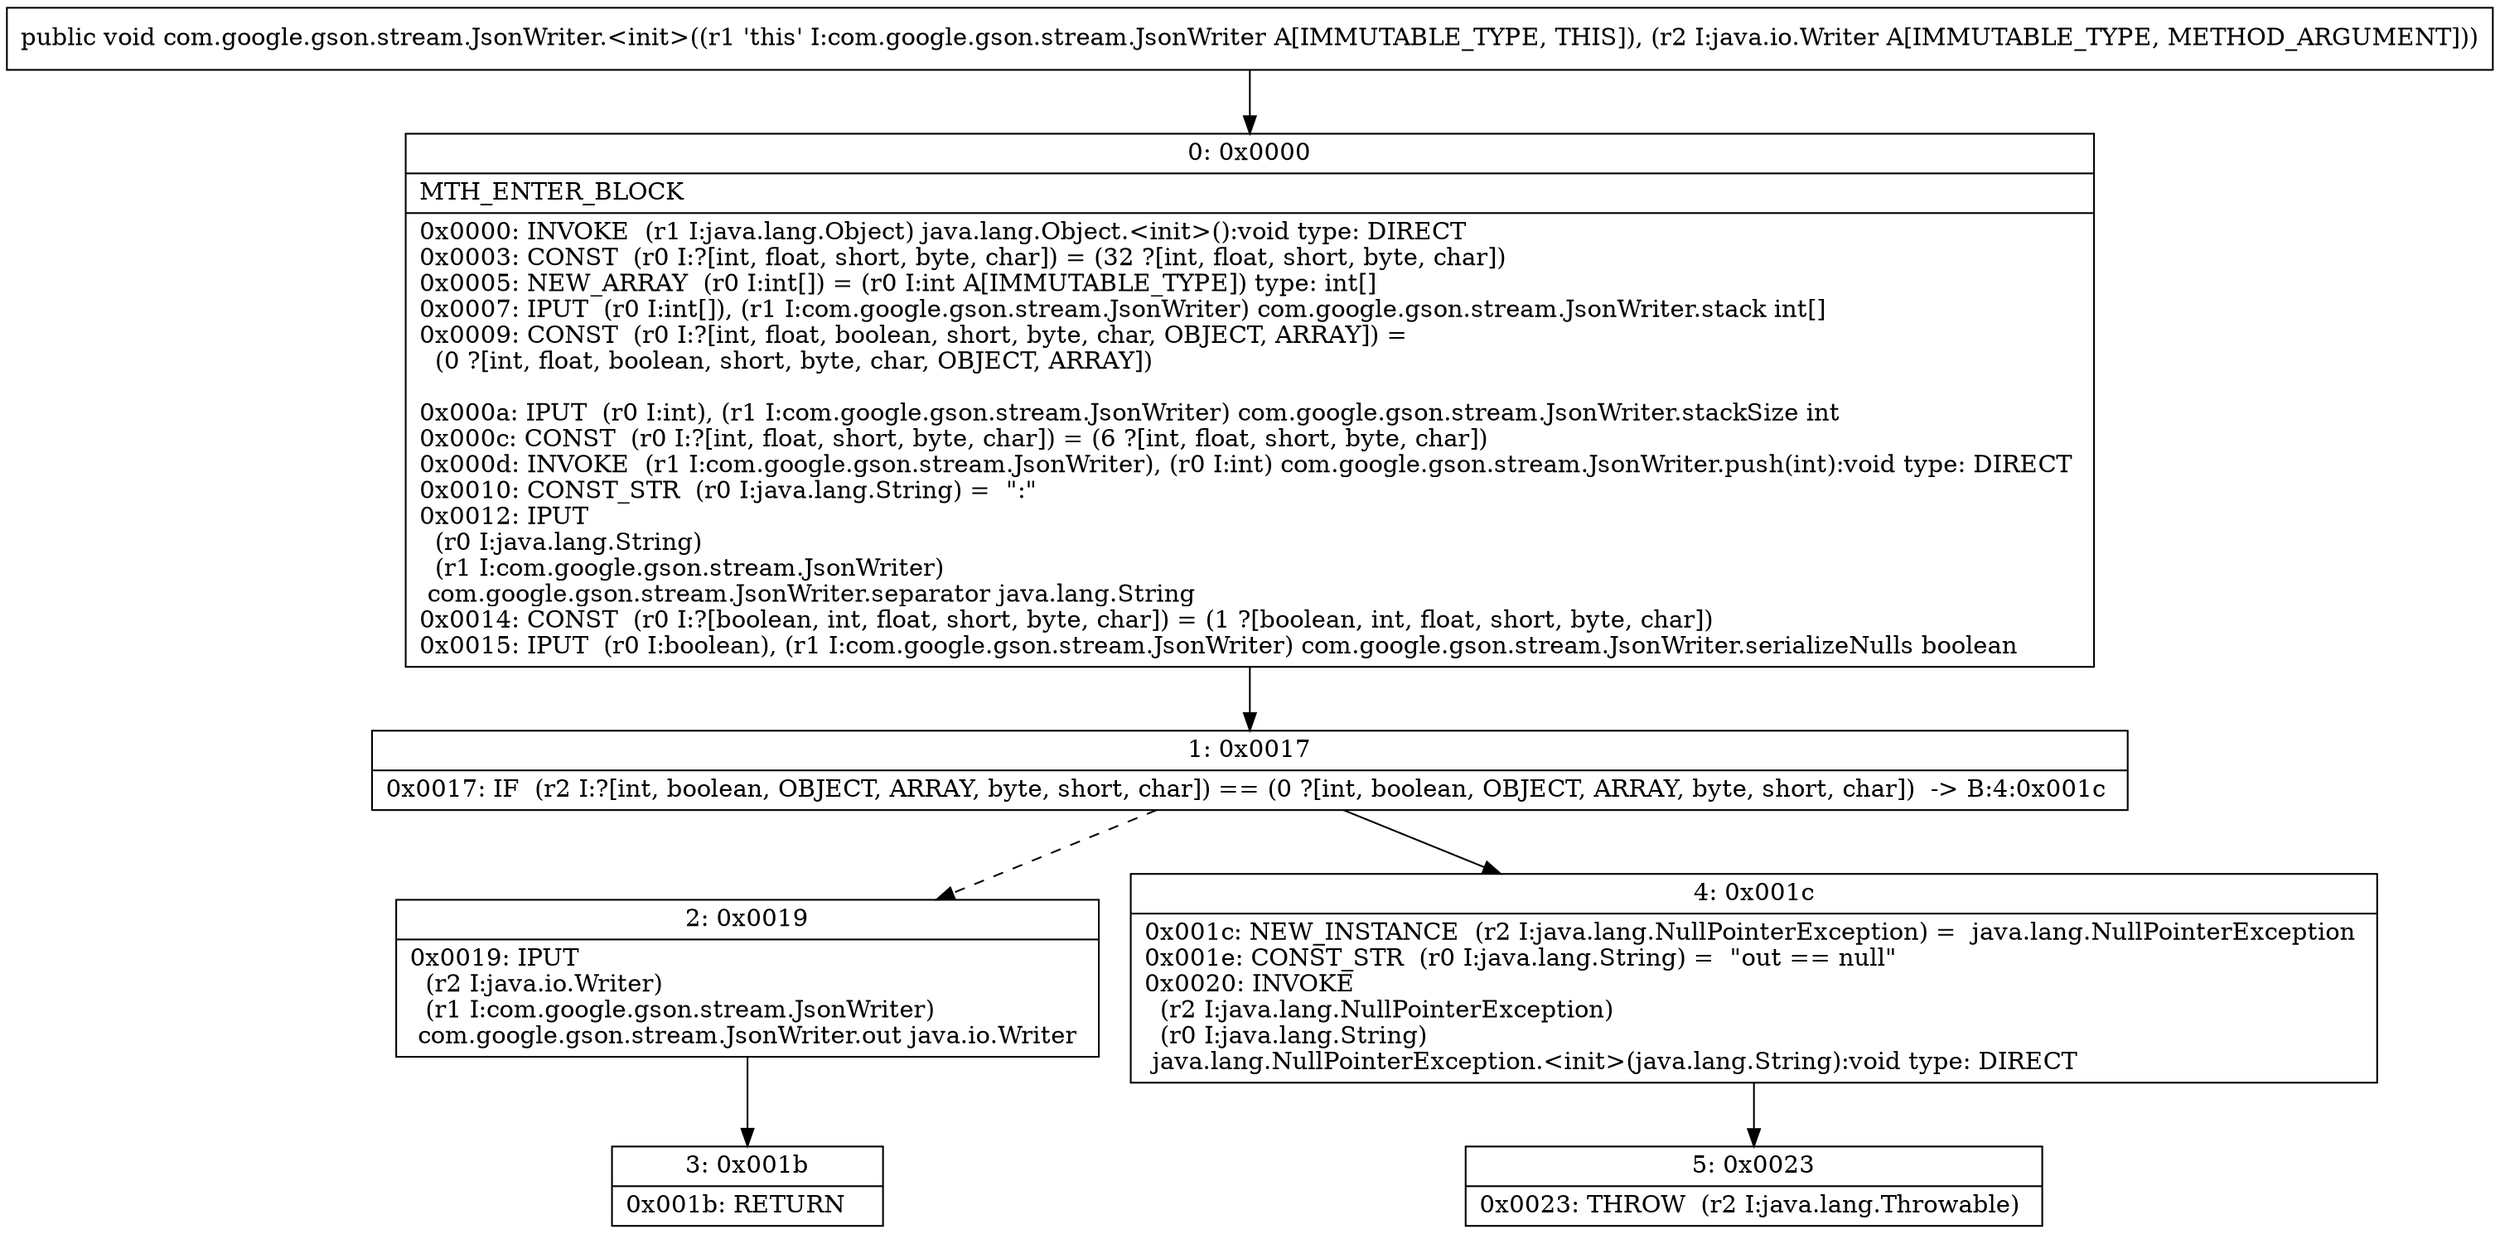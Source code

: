 digraph "CFG forcom.google.gson.stream.JsonWriter.\<init\>(Ljava\/io\/Writer;)V" {
Node_0 [shape=record,label="{0\:\ 0x0000|MTH_ENTER_BLOCK\l|0x0000: INVOKE  (r1 I:java.lang.Object) java.lang.Object.\<init\>():void type: DIRECT \l0x0003: CONST  (r0 I:?[int, float, short, byte, char]) = (32 ?[int, float, short, byte, char]) \l0x0005: NEW_ARRAY  (r0 I:int[]) = (r0 I:int A[IMMUTABLE_TYPE]) type: int[] \l0x0007: IPUT  (r0 I:int[]), (r1 I:com.google.gson.stream.JsonWriter) com.google.gson.stream.JsonWriter.stack int[] \l0x0009: CONST  (r0 I:?[int, float, boolean, short, byte, char, OBJECT, ARRAY]) = \l  (0 ?[int, float, boolean, short, byte, char, OBJECT, ARRAY])\l \l0x000a: IPUT  (r0 I:int), (r1 I:com.google.gson.stream.JsonWriter) com.google.gson.stream.JsonWriter.stackSize int \l0x000c: CONST  (r0 I:?[int, float, short, byte, char]) = (6 ?[int, float, short, byte, char]) \l0x000d: INVOKE  (r1 I:com.google.gson.stream.JsonWriter), (r0 I:int) com.google.gson.stream.JsonWriter.push(int):void type: DIRECT \l0x0010: CONST_STR  (r0 I:java.lang.String) =  \":\" \l0x0012: IPUT  \l  (r0 I:java.lang.String)\l  (r1 I:com.google.gson.stream.JsonWriter)\l com.google.gson.stream.JsonWriter.separator java.lang.String \l0x0014: CONST  (r0 I:?[boolean, int, float, short, byte, char]) = (1 ?[boolean, int, float, short, byte, char]) \l0x0015: IPUT  (r0 I:boolean), (r1 I:com.google.gson.stream.JsonWriter) com.google.gson.stream.JsonWriter.serializeNulls boolean \l}"];
Node_1 [shape=record,label="{1\:\ 0x0017|0x0017: IF  (r2 I:?[int, boolean, OBJECT, ARRAY, byte, short, char]) == (0 ?[int, boolean, OBJECT, ARRAY, byte, short, char])  \-\> B:4:0x001c \l}"];
Node_2 [shape=record,label="{2\:\ 0x0019|0x0019: IPUT  \l  (r2 I:java.io.Writer)\l  (r1 I:com.google.gson.stream.JsonWriter)\l com.google.gson.stream.JsonWriter.out java.io.Writer \l}"];
Node_3 [shape=record,label="{3\:\ 0x001b|0x001b: RETURN   \l}"];
Node_4 [shape=record,label="{4\:\ 0x001c|0x001c: NEW_INSTANCE  (r2 I:java.lang.NullPointerException) =  java.lang.NullPointerException \l0x001e: CONST_STR  (r0 I:java.lang.String) =  \"out == null\" \l0x0020: INVOKE  \l  (r2 I:java.lang.NullPointerException)\l  (r0 I:java.lang.String)\l java.lang.NullPointerException.\<init\>(java.lang.String):void type: DIRECT \l}"];
Node_5 [shape=record,label="{5\:\ 0x0023|0x0023: THROW  (r2 I:java.lang.Throwable) \l}"];
MethodNode[shape=record,label="{public void com.google.gson.stream.JsonWriter.\<init\>((r1 'this' I:com.google.gson.stream.JsonWriter A[IMMUTABLE_TYPE, THIS]), (r2 I:java.io.Writer A[IMMUTABLE_TYPE, METHOD_ARGUMENT])) }"];
MethodNode -> Node_0;
Node_0 -> Node_1;
Node_1 -> Node_2[style=dashed];
Node_1 -> Node_4;
Node_2 -> Node_3;
Node_4 -> Node_5;
}

